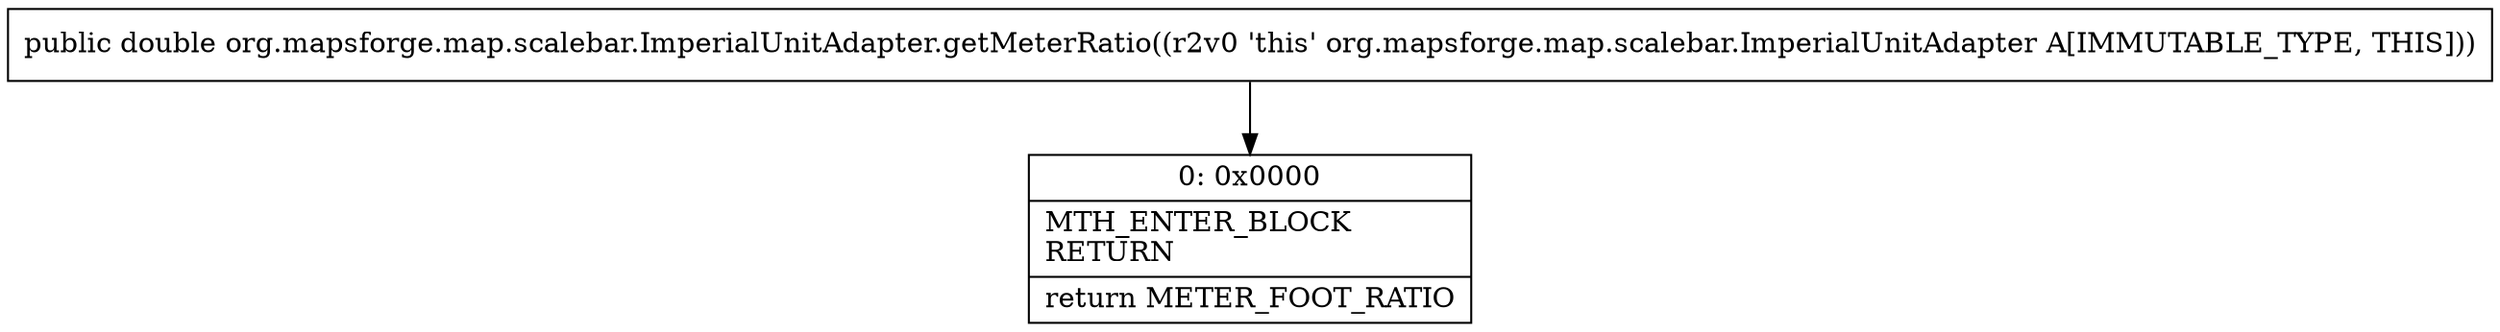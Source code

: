 digraph "CFG fororg.mapsforge.map.scalebar.ImperialUnitAdapter.getMeterRatio()D" {
Node_0 [shape=record,label="{0\:\ 0x0000|MTH_ENTER_BLOCK\lRETURN\l|return METER_FOOT_RATIO\l}"];
MethodNode[shape=record,label="{public double org.mapsforge.map.scalebar.ImperialUnitAdapter.getMeterRatio((r2v0 'this' org.mapsforge.map.scalebar.ImperialUnitAdapter A[IMMUTABLE_TYPE, THIS])) }"];
MethodNode -> Node_0;
}


